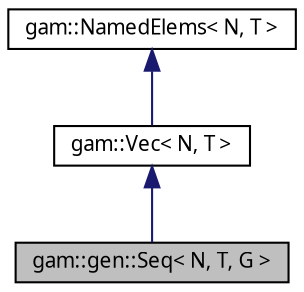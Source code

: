 digraph "gam::gen::Seq&lt; N, T, G &gt;"
{
 // LATEX_PDF_SIZE
  bgcolor="transparent";
  edge [fontname="FreeSans.ttf",fontsize="10",labelfontname="FreeSans.ttf",labelfontsize="10"];
  node [fontname="FreeSans.ttf",fontsize="10",shape=record];
  Node1 [label="gam::gen::Seq\< N, T, G \>",height=0.2,width=0.4,color="black", fillcolor="grey75", style="filled", fontcolor="black",tooltip="Fixed-sized array with a sequence generator."];
  Node2 -> Node1 [dir="back",color="midnightblue",fontsize="10",style="solid",fontname="FreeSans.ttf"];
  Node2 [label="gam::Vec\< N, T \>",height=0.2,width=0.4,color="black",URL="$classgam_1_1_vec.html",tooltip="N-vector or fixed-size array."];
  Node3 -> Node2 [dir="back",color="midnightblue",fontsize="10",style="solid",fontname="FreeSans.ttf"];
  Node3 [label="gam::NamedElems\< N, T \>",height=0.2,width=0.4,color="black",URL="$structgam_1_1_named_elems.html",tooltip=" "];
}
